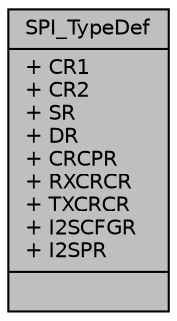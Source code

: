 digraph "SPI_TypeDef"
{
  edge [fontname="Helvetica",fontsize="10",labelfontname="Helvetica",labelfontsize="10"];
  node [fontname="Helvetica",fontsize="10",shape=record];
  Node1 [label="{SPI_TypeDef\n|+ CR1\l+ CR2\l+ SR\l+ DR\l+ CRCPR\l+ RXCRCR\l+ TXCRCR\l+ I2SCFGR\l+ I2SPR\l|}",height=0.2,width=0.4,color="black", fillcolor="grey75", style="filled", fontcolor="black"];
}
